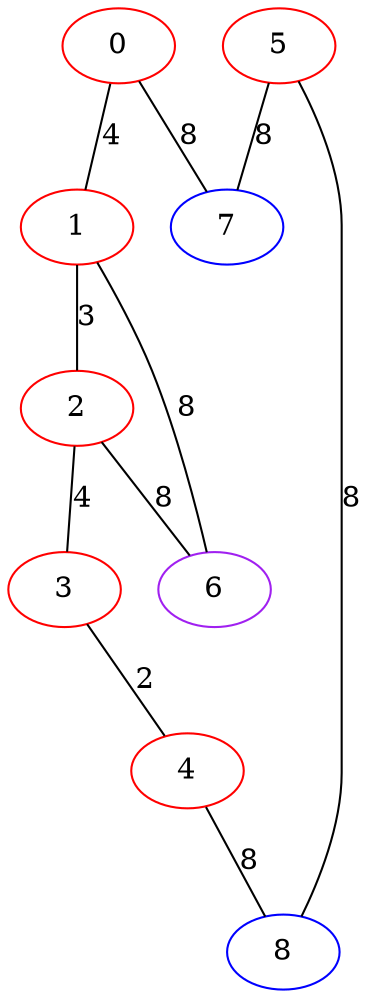 graph "" {
0 [color=red, weight=1];
1 [color=red, weight=1];
2 [color=red, weight=1];
3 [color=red, weight=1];
4 [color=red, weight=1];
5 [color=red, weight=1];
6 [color=purple, weight=4];
7 [color=blue, weight=3];
8 [color=blue, weight=3];
0 -- 1  [key=0, label=4];
0 -- 7  [key=0, label=8];
1 -- 2  [key=0, label=3];
1 -- 6  [key=0, label=8];
2 -- 3  [key=0, label=4];
2 -- 6  [key=0, label=8];
3 -- 4  [key=0, label=2];
4 -- 8  [key=0, label=8];
5 -- 8  [key=0, label=8];
5 -- 7  [key=0, label=8];
}
